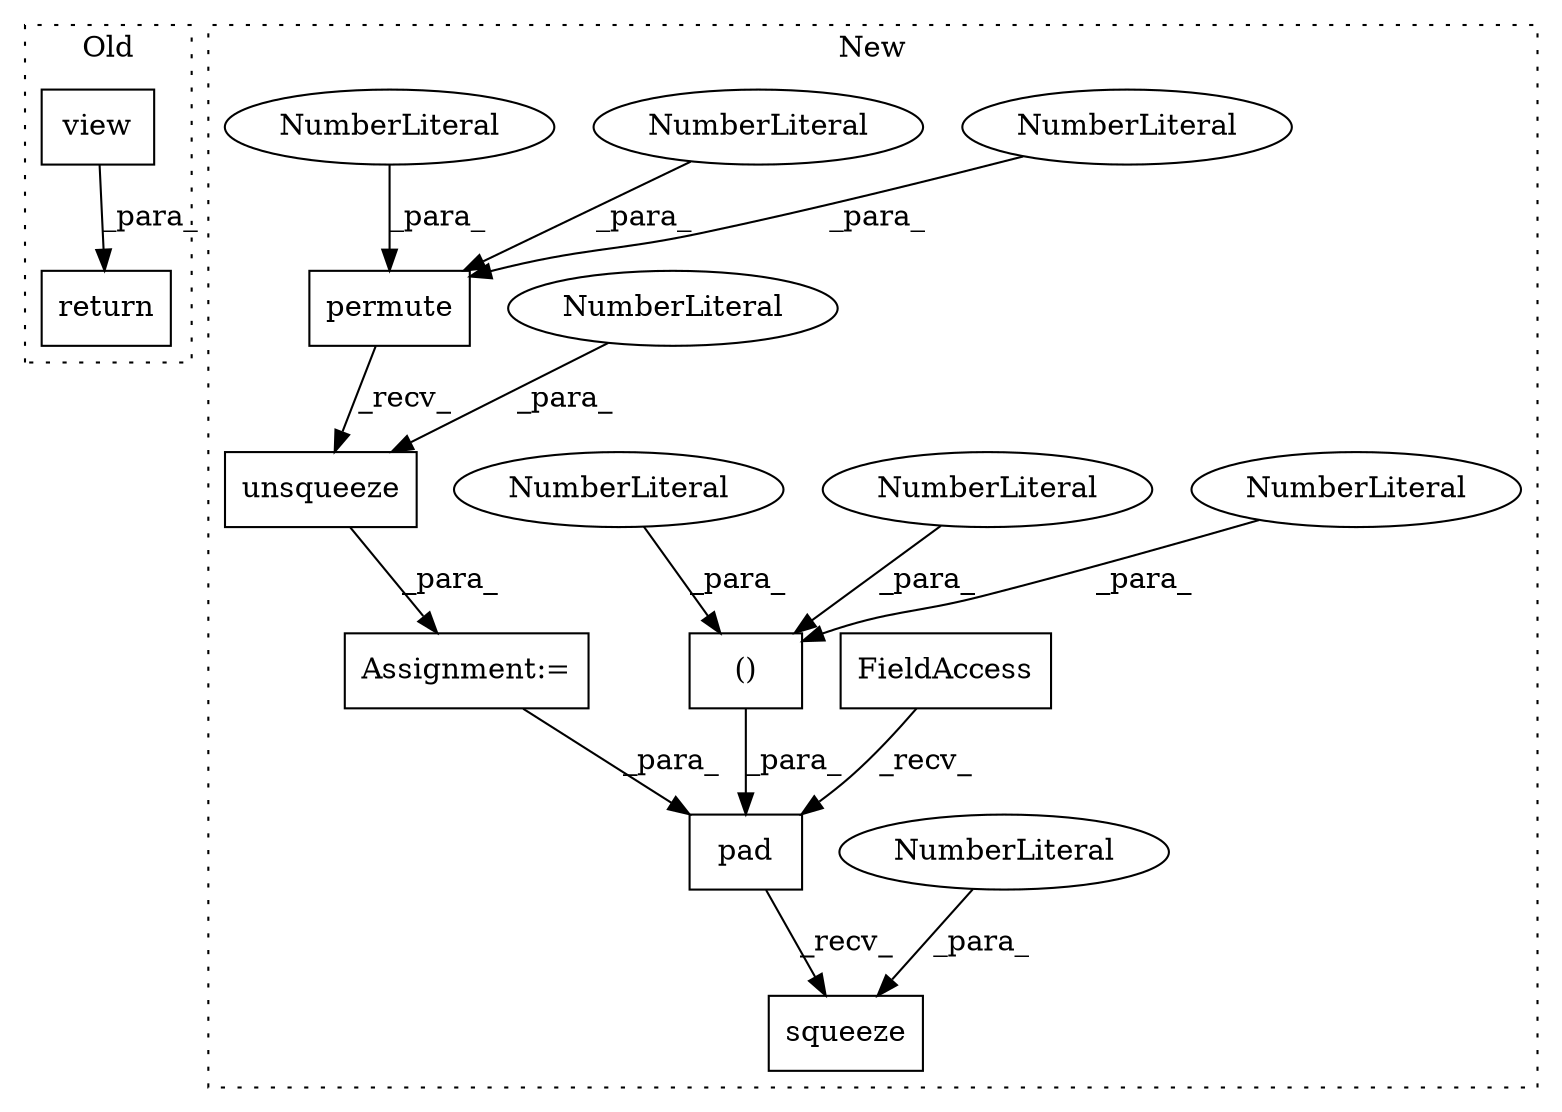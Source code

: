digraph G {
subgraph cluster0 {
1 [label="view" a="32" s="3853,3875" l="5,1" shape="box"];
17 [label="return" a="41" s="3963" l="7" shape="box"];
label = "Old";
style="dotted";
}
subgraph cluster1 {
2 [label="pad" a="32" s="4638,4723" l="4,2" shape="box"];
3 [label="()" a="106" s="4651" l="72" shape="box"];
4 [label="unsqueeze" a="32" s="4456,4467" l="10,1" shape="box"];
5 [label="squeeze" a="32" s="4789,4798" l="8,1" shape="box"];
6 [label="FieldAccess" a="22" s="4618" l="5" shape="box"];
7 [label="NumberLiteral" a="34" s="4466" l="1" shape="ellipse"];
8 [label="NumberLiteral" a="34" s="4797" l="1" shape="ellipse"];
9 [label="NumberLiteral" a="34" s="4722" l="1" shape="ellipse"];
10 [label="NumberLiteral" a="34" s="4665" l="1" shape="ellipse"];
11 [label="NumberLiteral" a="34" s="4651" l="1" shape="ellipse"];
12 [label="permute" a="32" s="4396,4409" l="8,1" shape="box"];
13 [label="NumberLiteral" a="34" s="4406" l="1" shape="ellipse"];
14 [label="NumberLiteral" a="34" s="4404" l="1" shape="ellipse"];
15 [label="NumberLiteral" a="34" s="4408" l="1" shape="ellipse"];
16 [label="Assignment:=" a="7" s="4435" l="1" shape="box"];
label = "New";
style="dotted";
}
1 -> 17 [label="_para_"];
2 -> 5 [label="_recv_"];
3 -> 2 [label="_para_"];
4 -> 16 [label="_para_"];
6 -> 2 [label="_recv_"];
7 -> 4 [label="_para_"];
8 -> 5 [label="_para_"];
9 -> 3 [label="_para_"];
10 -> 3 [label="_para_"];
11 -> 3 [label="_para_"];
12 -> 4 [label="_recv_"];
13 -> 12 [label="_para_"];
14 -> 12 [label="_para_"];
15 -> 12 [label="_para_"];
16 -> 2 [label="_para_"];
}